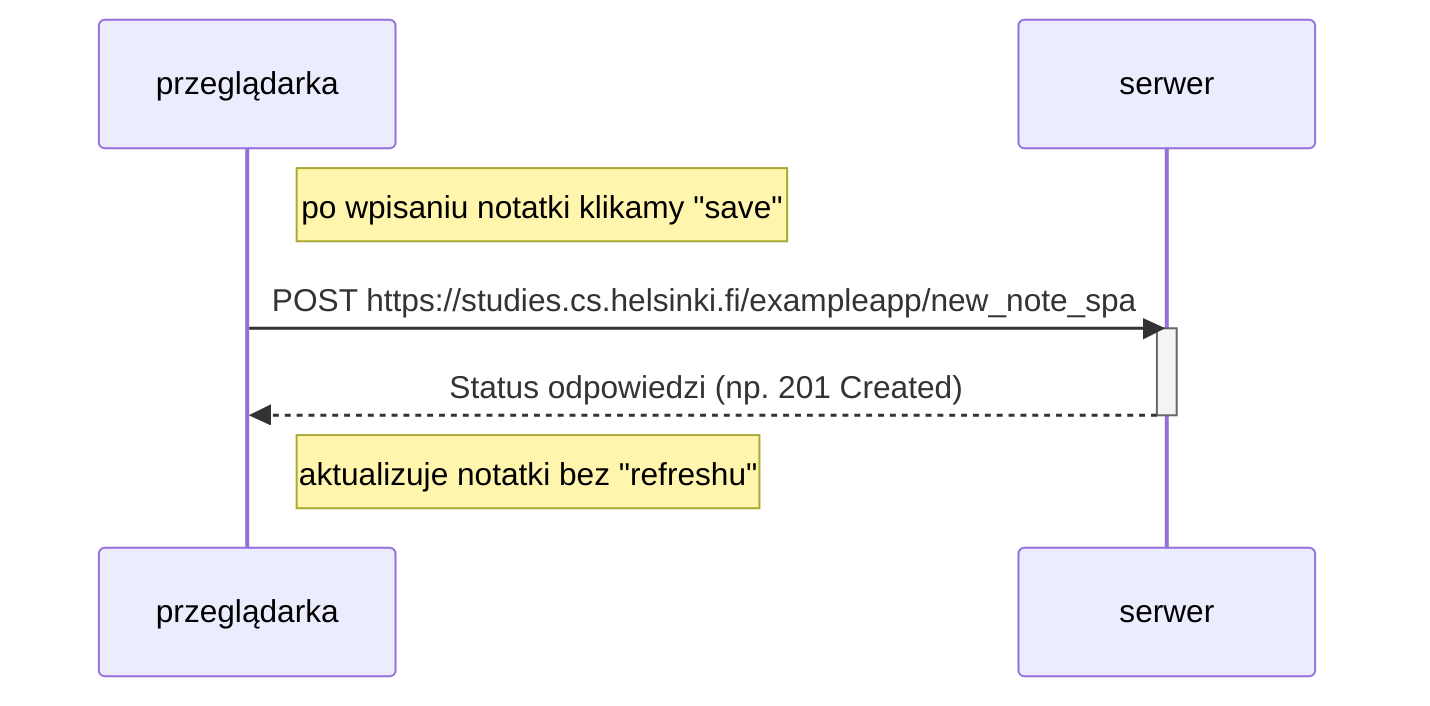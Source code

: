 sequenceDiagram
    participant przeglądarka
    participant serwer

    Note right of przeglądarka: po wpisaniu notatki klikamy "save"

    przeglądarka->>serwer: POST https://studies.cs.helsinki.fi/exampleapp/new_note_spa
    activate serwer
    serwer-->>przeglądarka: Status odpowiedzi (np. 201 Created)
    deactivate serwer

    Note right of przeglądarka: aktualizuje notatki bez "refreshu"